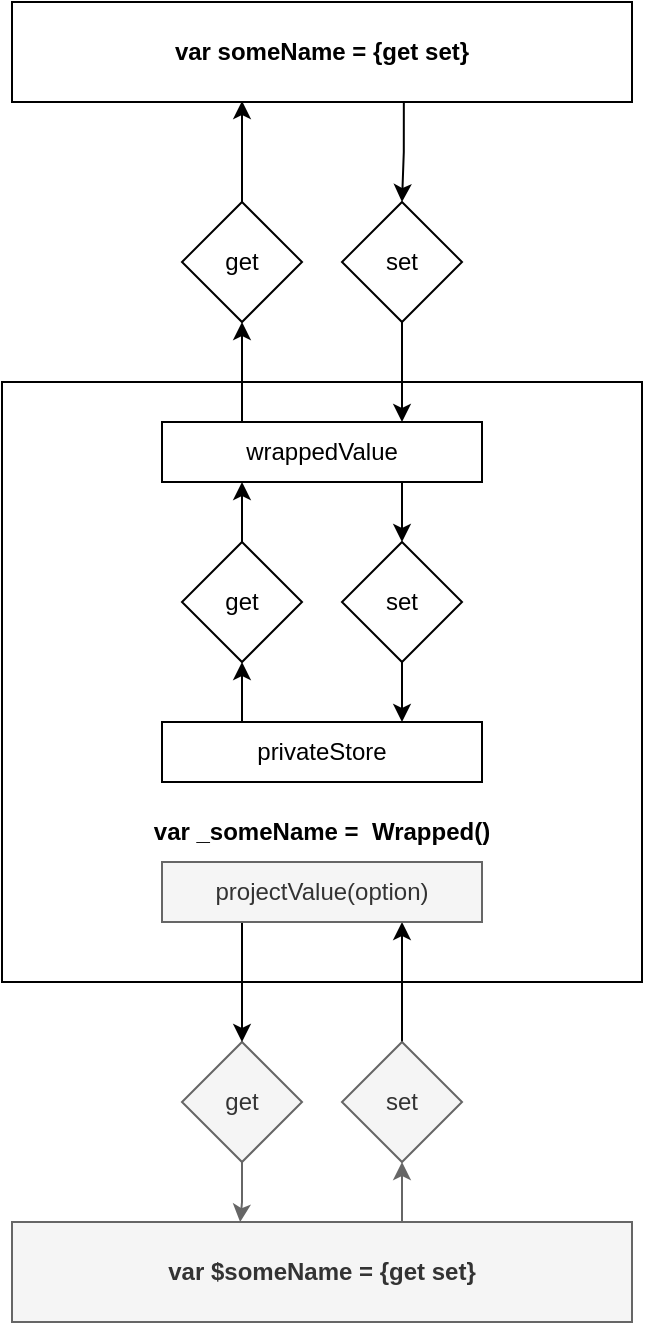 <mxfile version="17.4.6" type="github">
  <diagram id="rVJ_7FO1rf4wiXz7svbB" name="Page-1">
    <mxGraphModel dx="933" dy="790" grid="1" gridSize="10" guides="1" tooltips="1" connect="1" arrows="1" fold="1" page="1" pageScale="1" pageWidth="850" pageHeight="1100" math="0" shadow="0">
      <root>
        <mxCell id="0" />
        <mxCell id="1" parent="0" />
        <mxCell id="F9aMHYz11MQBcgvr0L_D-37" value="" style="rounded=0;whiteSpace=wrap;html=1;" vertex="1" parent="1">
          <mxGeometry x="240" y="360" width="320" height="300" as="geometry" />
        </mxCell>
        <mxCell id="F9aMHYz11MQBcgvr0L_D-36" style="edgeStyle=orthogonalEdgeStyle;rounded=0;orthogonalLoop=1;jettySize=auto;html=1;exitX=0.632;exitY=0.99;exitDx=0;exitDy=0;entryX=0.5;entryY=0;entryDx=0;entryDy=0;exitPerimeter=0;" edge="1" parent="1" source="F9aMHYz11MQBcgvr0L_D-2" target="F9aMHYz11MQBcgvr0L_D-31">
          <mxGeometry relative="1" as="geometry" />
        </mxCell>
        <mxCell id="F9aMHYz11MQBcgvr0L_D-2" value="&lt;b&gt;var someName = {get set}&lt;/b&gt;" style="rounded=0;whiteSpace=wrap;html=1;" vertex="1" parent="1">
          <mxGeometry x="245" y="170" width="310" height="50" as="geometry" />
        </mxCell>
        <mxCell id="F9aMHYz11MQBcgvr0L_D-26" style="edgeStyle=orthogonalEdgeStyle;rounded=0;orthogonalLoop=1;jettySize=auto;html=1;exitX=0.75;exitY=1;exitDx=0;exitDy=0;entryX=0.5;entryY=0;entryDx=0;entryDy=0;" edge="1" parent="1" source="F9aMHYz11MQBcgvr0L_D-4" target="F9aMHYz11MQBcgvr0L_D-7">
          <mxGeometry relative="1" as="geometry" />
        </mxCell>
        <mxCell id="F9aMHYz11MQBcgvr0L_D-33" style="edgeStyle=orthogonalEdgeStyle;rounded=0;orthogonalLoop=1;jettySize=auto;html=1;exitX=0.25;exitY=0;exitDx=0;exitDy=0;entryX=0.5;entryY=1;entryDx=0;entryDy=0;" edge="1" parent="1" source="F9aMHYz11MQBcgvr0L_D-4" target="F9aMHYz11MQBcgvr0L_D-30">
          <mxGeometry relative="1" as="geometry" />
        </mxCell>
        <mxCell id="F9aMHYz11MQBcgvr0L_D-4" value="wrappedValue" style="rounded=0;whiteSpace=wrap;html=1;" vertex="1" parent="1">
          <mxGeometry x="320" y="380" width="160" height="30" as="geometry" />
        </mxCell>
        <mxCell id="F9aMHYz11MQBcgvr0L_D-28" style="edgeStyle=orthogonalEdgeStyle;rounded=0;orthogonalLoop=1;jettySize=auto;html=1;exitX=0.25;exitY=0;exitDx=0;exitDy=0;" edge="1" parent="1" source="F9aMHYz11MQBcgvr0L_D-5" target="F9aMHYz11MQBcgvr0L_D-6">
          <mxGeometry relative="1" as="geometry" />
        </mxCell>
        <mxCell id="F9aMHYz11MQBcgvr0L_D-5" value="privateStore" style="rounded=0;whiteSpace=wrap;html=1;" vertex="1" parent="1">
          <mxGeometry x="320" y="530" width="160" height="30" as="geometry" />
        </mxCell>
        <mxCell id="F9aMHYz11MQBcgvr0L_D-29" style="edgeStyle=orthogonalEdgeStyle;rounded=0;orthogonalLoop=1;jettySize=auto;html=1;exitX=0.5;exitY=0;exitDx=0;exitDy=0;entryX=0.25;entryY=1;entryDx=0;entryDy=0;" edge="1" parent="1" source="F9aMHYz11MQBcgvr0L_D-6" target="F9aMHYz11MQBcgvr0L_D-4">
          <mxGeometry relative="1" as="geometry" />
        </mxCell>
        <mxCell id="F9aMHYz11MQBcgvr0L_D-6" value="get" style="rhombus;whiteSpace=wrap;html=1;" vertex="1" parent="1">
          <mxGeometry x="330" y="440" width="60" height="60" as="geometry" />
        </mxCell>
        <mxCell id="F9aMHYz11MQBcgvr0L_D-27" style="edgeStyle=orthogonalEdgeStyle;rounded=0;orthogonalLoop=1;jettySize=auto;html=1;exitX=0.5;exitY=1;exitDx=0;exitDy=0;entryX=0.75;entryY=0;entryDx=0;entryDy=0;" edge="1" parent="1" source="F9aMHYz11MQBcgvr0L_D-7" target="F9aMHYz11MQBcgvr0L_D-5">
          <mxGeometry relative="1" as="geometry" />
        </mxCell>
        <mxCell id="F9aMHYz11MQBcgvr0L_D-7" value="set" style="rhombus;whiteSpace=wrap;html=1;" vertex="1" parent="1">
          <mxGeometry x="410" y="440" width="60" height="60" as="geometry" />
        </mxCell>
        <mxCell id="F9aMHYz11MQBcgvr0L_D-14" value="var _someName = &amp;nbsp;Wrapped()" style="text;html=1;align=center;verticalAlign=middle;whiteSpace=wrap;rounded=0;fontStyle=1" vertex="1" parent="1">
          <mxGeometry x="290" y="570" width="220" height="30" as="geometry" />
        </mxCell>
        <mxCell id="F9aMHYz11MQBcgvr0L_D-35" style="edgeStyle=orthogonalEdgeStyle;rounded=0;orthogonalLoop=1;jettySize=auto;html=1;exitX=0.5;exitY=0;exitDx=0;exitDy=0;entryX=0.371;entryY=0.99;entryDx=0;entryDy=0;entryPerimeter=0;" edge="1" parent="1" source="F9aMHYz11MQBcgvr0L_D-30" target="F9aMHYz11MQBcgvr0L_D-2">
          <mxGeometry relative="1" as="geometry" />
        </mxCell>
        <mxCell id="F9aMHYz11MQBcgvr0L_D-30" value="get" style="rhombus;whiteSpace=wrap;html=1;" vertex="1" parent="1">
          <mxGeometry x="330" y="270" width="60" height="60" as="geometry" />
        </mxCell>
        <mxCell id="F9aMHYz11MQBcgvr0L_D-34" style="edgeStyle=orthogonalEdgeStyle;rounded=0;orthogonalLoop=1;jettySize=auto;html=1;exitX=0.5;exitY=1;exitDx=0;exitDy=0;entryX=0.75;entryY=0;entryDx=0;entryDy=0;" edge="1" parent="1" source="F9aMHYz11MQBcgvr0L_D-31" target="F9aMHYz11MQBcgvr0L_D-4">
          <mxGeometry relative="1" as="geometry" />
        </mxCell>
        <mxCell id="F9aMHYz11MQBcgvr0L_D-31" value="set" style="rhombus;whiteSpace=wrap;html=1;" vertex="1" parent="1">
          <mxGeometry x="410" y="270" width="60" height="60" as="geometry" />
        </mxCell>
        <mxCell id="F9aMHYz11MQBcgvr0L_D-45" style="edgeStyle=orthogonalEdgeStyle;rounded=0;orthogonalLoop=1;jettySize=auto;html=1;exitX=0.645;exitY=0;exitDx=0;exitDy=0;entryX=0.5;entryY=1;entryDx=0;entryDy=0;exitPerimeter=0;fillColor=#f5f5f5;strokeColor=#666666;" edge="1" parent="1" source="F9aMHYz11MQBcgvr0L_D-39" target="F9aMHYz11MQBcgvr0L_D-42">
          <mxGeometry relative="1" as="geometry" />
        </mxCell>
        <mxCell id="F9aMHYz11MQBcgvr0L_D-39" value="&lt;b&gt;var $someName = {get set}&lt;/b&gt;" style="rounded=0;whiteSpace=wrap;html=1;fillColor=#f5f5f5;fontColor=#333333;strokeColor=#666666;" vertex="1" parent="1">
          <mxGeometry x="245" y="780" width="310" height="50" as="geometry" />
        </mxCell>
        <mxCell id="F9aMHYz11MQBcgvr0L_D-40" style="edgeStyle=orthogonalEdgeStyle;rounded=0;orthogonalLoop=1;jettySize=auto;html=1;exitX=0.5;exitY=1;exitDx=0;exitDy=0;entryX=0.368;entryY=0;entryDx=0;entryDy=0;entryPerimeter=0;fillColor=#f5f5f5;strokeColor=#666666;" edge="1" parent="1" source="F9aMHYz11MQBcgvr0L_D-41" target="F9aMHYz11MQBcgvr0L_D-39">
          <mxGeometry relative="1" as="geometry">
            <Array as="points">
              <mxPoint x="360" y="770" />
            </Array>
          </mxGeometry>
        </mxCell>
        <mxCell id="F9aMHYz11MQBcgvr0L_D-41" value="get" style="rhombus;whiteSpace=wrap;html=1;fillColor=#f5f5f5;fontColor=#333333;strokeColor=#666666;" vertex="1" parent="1">
          <mxGeometry x="330" y="690" width="60" height="60" as="geometry" />
        </mxCell>
        <mxCell id="F9aMHYz11MQBcgvr0L_D-47" style="edgeStyle=orthogonalEdgeStyle;rounded=0;orthogonalLoop=1;jettySize=auto;html=1;exitX=0.5;exitY=0;exitDx=0;exitDy=0;entryX=0.75;entryY=1;entryDx=0;entryDy=0;" edge="1" parent="1" source="F9aMHYz11MQBcgvr0L_D-42" target="F9aMHYz11MQBcgvr0L_D-43">
          <mxGeometry relative="1" as="geometry" />
        </mxCell>
        <mxCell id="F9aMHYz11MQBcgvr0L_D-42" value="set" style="rhombus;whiteSpace=wrap;html=1;fillColor=#f5f5f5;fontColor=#333333;strokeColor=#666666;" vertex="1" parent="1">
          <mxGeometry x="410" y="690" width="60" height="60" as="geometry" />
        </mxCell>
        <mxCell id="F9aMHYz11MQBcgvr0L_D-46" style="edgeStyle=orthogonalEdgeStyle;rounded=0;orthogonalLoop=1;jettySize=auto;html=1;exitX=0.25;exitY=1;exitDx=0;exitDy=0;entryX=0.5;entryY=0;entryDx=0;entryDy=0;" edge="1" parent="1" source="F9aMHYz11MQBcgvr0L_D-43" target="F9aMHYz11MQBcgvr0L_D-41">
          <mxGeometry relative="1" as="geometry" />
        </mxCell>
        <mxCell id="F9aMHYz11MQBcgvr0L_D-43" value="projectValue(option)" style="rounded=0;whiteSpace=wrap;html=1;fillColor=#f5f5f5;fontColor=#333333;strokeColor=#666666;" vertex="1" parent="1">
          <mxGeometry x="320" y="600" width="160" height="30" as="geometry" />
        </mxCell>
      </root>
    </mxGraphModel>
  </diagram>
</mxfile>

